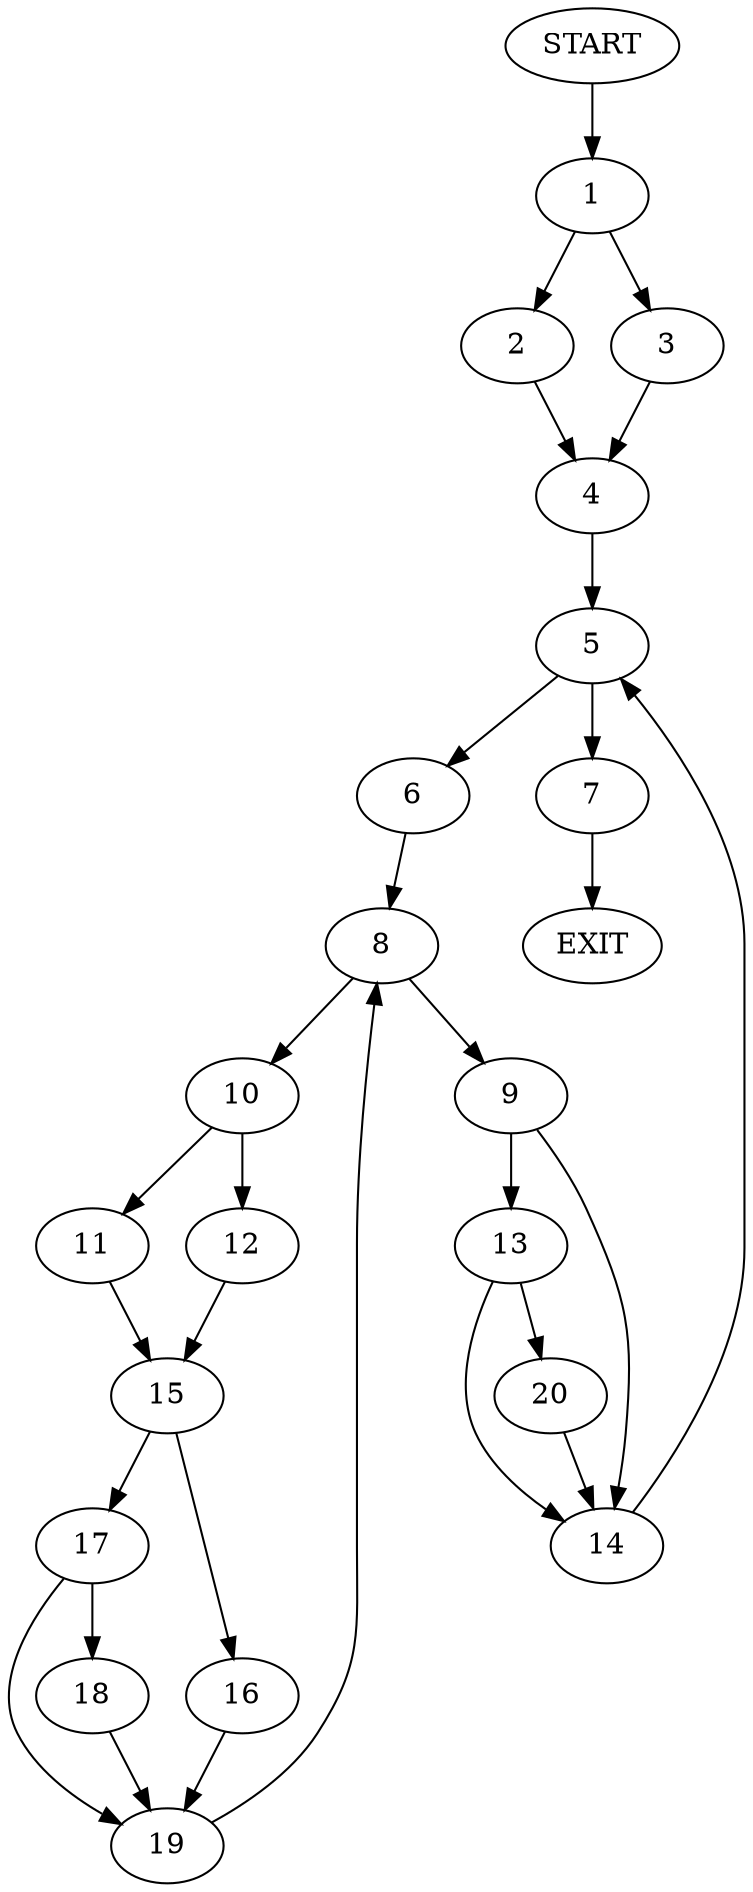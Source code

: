digraph {
0 [label="START"]
21 [label="EXIT"]
0 -> 1
1 -> 2
1 -> 3
2 -> 4
3 -> 4
4 -> 5
5 -> 6
5 -> 7
7 -> 21
6 -> 8
8 -> 9
8 -> 10
10 -> 11
10 -> 12
9 -> 13
9 -> 14
11 -> 15
12 -> 15
15 -> 16
15 -> 17
17 -> 18
17 -> 19
16 -> 19
18 -> 19
19 -> 8
14 -> 5
13 -> 20
13 -> 14
20 -> 14
}
